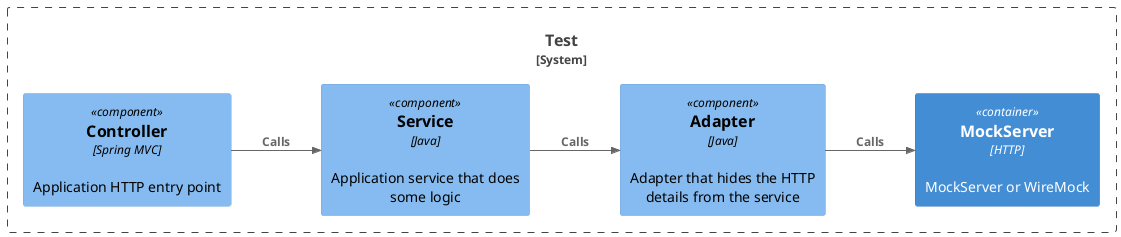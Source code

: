 @startuml
!include <C4/C4_Component.puml>

left to right direction

System_Boundary(test, "Test") {
    Component(testController, "Controller", "Spring MVC", "Application HTTP entry point")
    Component(testService, "Service", "Java", "Application service that does some logic")
    Component(testAdapter, "Adapter", "Java", "Adapter that hides the HTTP details from the service")

    Container(testServer, "MockServer", "HTTP", "MockServer or WireMock")

    Rel(testController, testService, "Calls")
    Rel(testService, testAdapter, "Calls")
    Rel(testAdapter, testServer, "Calls")
}

@enduml
